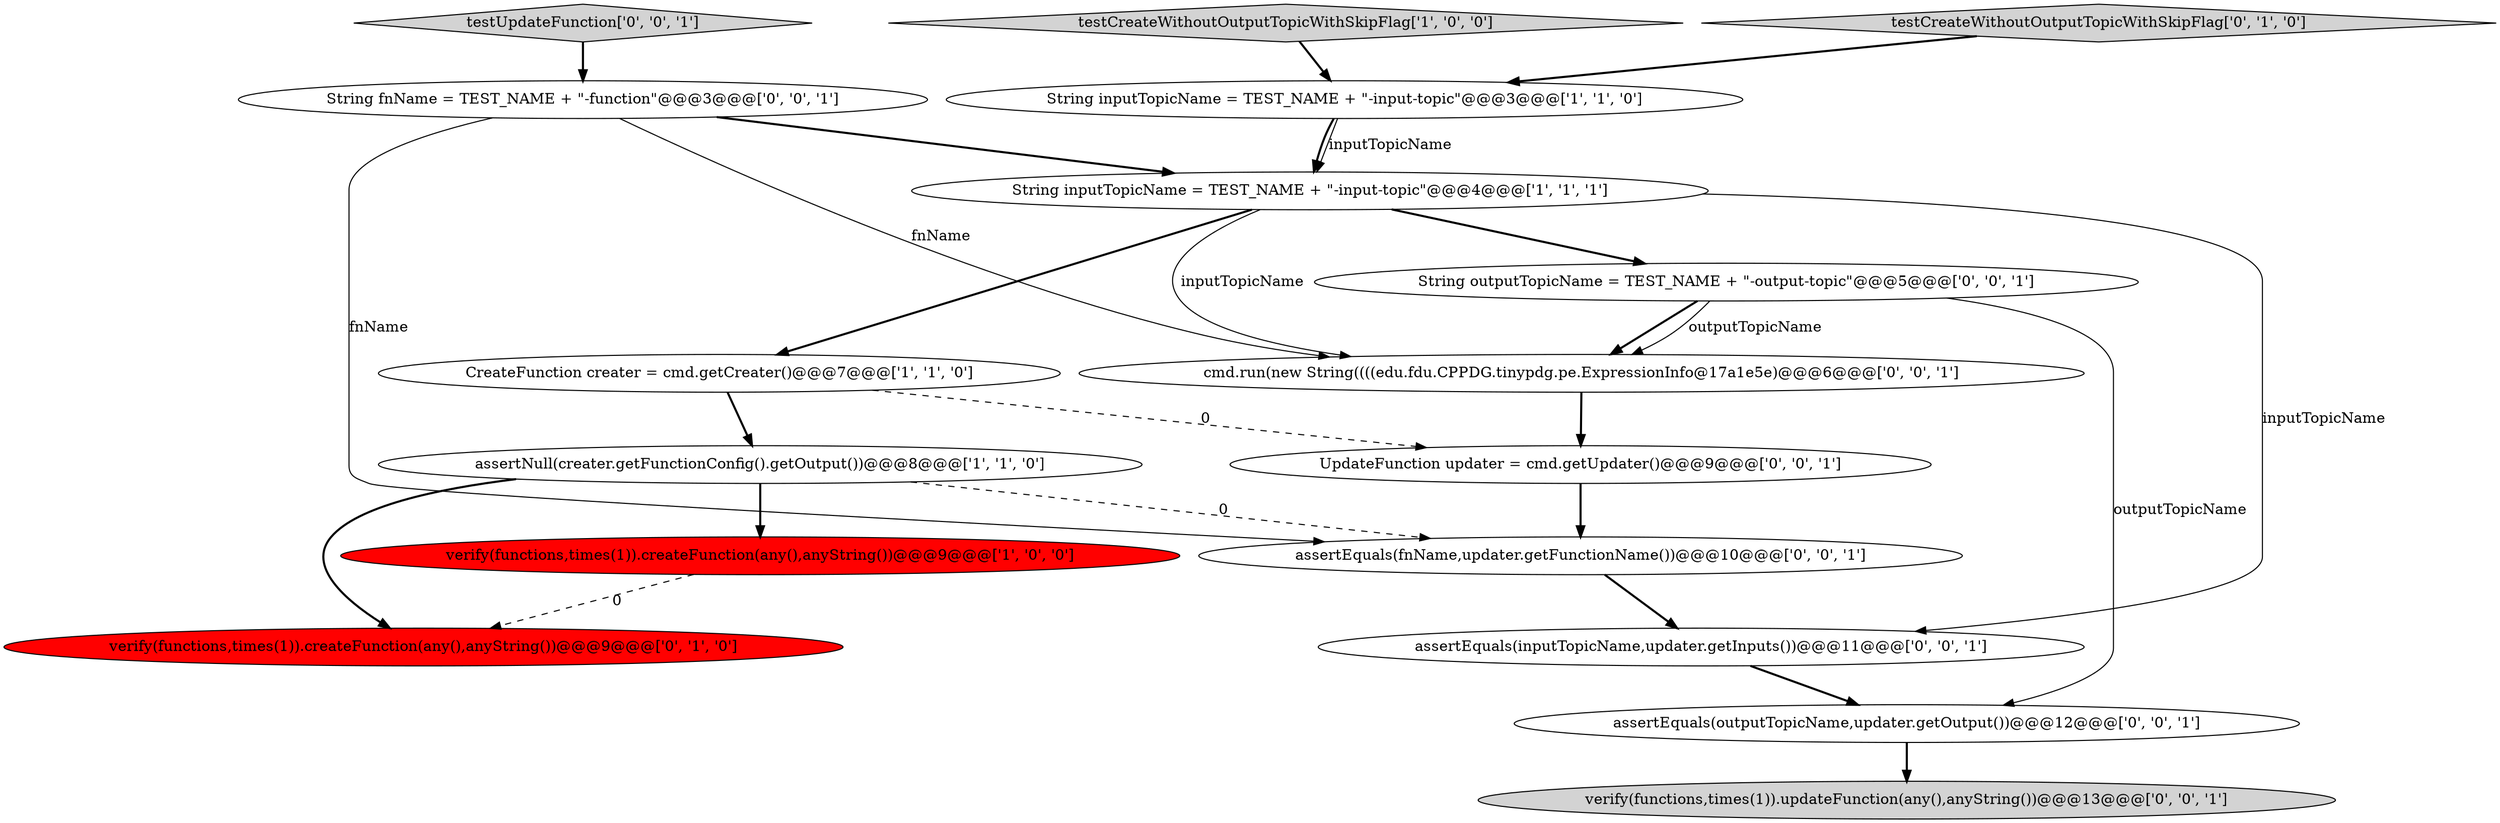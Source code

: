 digraph {
3 [style = filled, label = "CreateFunction creater = cmd.getCreater()@@@7@@@['1', '1', '0']", fillcolor = white, shape = ellipse image = "AAA0AAABBB1BBB"];
6 [style = filled, label = "verify(functions,times(1)).createFunction(any(),anyString())@@@9@@@['0', '1', '0']", fillcolor = red, shape = ellipse image = "AAA1AAABBB2BBB"];
9 [style = filled, label = "UpdateFunction updater = cmd.getUpdater()@@@9@@@['0', '0', '1']", fillcolor = white, shape = ellipse image = "AAA0AAABBB3BBB"];
11 [style = filled, label = "assertEquals(outputTopicName,updater.getOutput())@@@12@@@['0', '0', '1']", fillcolor = white, shape = ellipse image = "AAA0AAABBB3BBB"];
15 [style = filled, label = "testUpdateFunction['0', '0', '1']", fillcolor = lightgray, shape = diamond image = "AAA0AAABBB3BBB"];
7 [style = filled, label = "testCreateWithoutOutputTopicWithSkipFlag['0', '1', '0']", fillcolor = lightgray, shape = diamond image = "AAA0AAABBB2BBB"];
8 [style = filled, label = "String fnName = TEST_NAME + \"-function\"@@@3@@@['0', '0', '1']", fillcolor = white, shape = ellipse image = "AAA0AAABBB3BBB"];
13 [style = filled, label = "verify(functions,times(1)).updateFunction(any(),anyString())@@@13@@@['0', '0', '1']", fillcolor = lightgray, shape = ellipse image = "AAA0AAABBB3BBB"];
14 [style = filled, label = "String outputTopicName = TEST_NAME + \"-output-topic\"@@@5@@@['0', '0', '1']", fillcolor = white, shape = ellipse image = "AAA0AAABBB3BBB"];
1 [style = filled, label = "String inputTopicName = TEST_NAME + \"-input-topic\"@@@3@@@['1', '1', '0']", fillcolor = white, shape = ellipse image = "AAA0AAABBB1BBB"];
0 [style = filled, label = "testCreateWithoutOutputTopicWithSkipFlag['1', '0', '0']", fillcolor = lightgray, shape = diamond image = "AAA0AAABBB1BBB"];
2 [style = filled, label = "String inputTopicName = TEST_NAME + \"-input-topic\"@@@4@@@['1', '1', '1']", fillcolor = white, shape = ellipse image = "AAA0AAABBB1BBB"];
4 [style = filled, label = "verify(functions,times(1)).createFunction(any(),anyString())@@@9@@@['1', '0', '0']", fillcolor = red, shape = ellipse image = "AAA1AAABBB1BBB"];
10 [style = filled, label = "assertEquals(fnName,updater.getFunctionName())@@@10@@@['0', '0', '1']", fillcolor = white, shape = ellipse image = "AAA0AAABBB3BBB"];
16 [style = filled, label = "cmd.run(new String((((edu.fdu.CPPDG.tinypdg.pe.ExpressionInfo@17a1e5e)@@@6@@@['0', '0', '1']", fillcolor = white, shape = ellipse image = "AAA0AAABBB3BBB"];
5 [style = filled, label = "assertNull(creater.getFunctionConfig().getOutput())@@@8@@@['1', '1', '0']", fillcolor = white, shape = ellipse image = "AAA0AAABBB1BBB"];
12 [style = filled, label = "assertEquals(inputTopicName,updater.getInputs())@@@11@@@['0', '0', '1']", fillcolor = white, shape = ellipse image = "AAA0AAABBB3BBB"];
14->16 [style = bold, label=""];
7->1 [style = bold, label=""];
2->12 [style = solid, label="inputTopicName"];
2->3 [style = bold, label=""];
12->11 [style = bold, label=""];
14->11 [style = solid, label="outputTopicName"];
9->10 [style = bold, label=""];
4->6 [style = dashed, label="0"];
1->2 [style = solid, label="inputTopicName"];
8->16 [style = solid, label="fnName"];
3->5 [style = bold, label=""];
5->6 [style = bold, label=""];
8->2 [style = bold, label=""];
3->9 [style = dashed, label="0"];
5->10 [style = dashed, label="0"];
10->12 [style = bold, label=""];
0->1 [style = bold, label=""];
8->10 [style = solid, label="fnName"];
5->4 [style = bold, label=""];
2->14 [style = bold, label=""];
11->13 [style = bold, label=""];
1->2 [style = bold, label=""];
2->16 [style = solid, label="inputTopicName"];
15->8 [style = bold, label=""];
16->9 [style = bold, label=""];
14->16 [style = solid, label="outputTopicName"];
}
